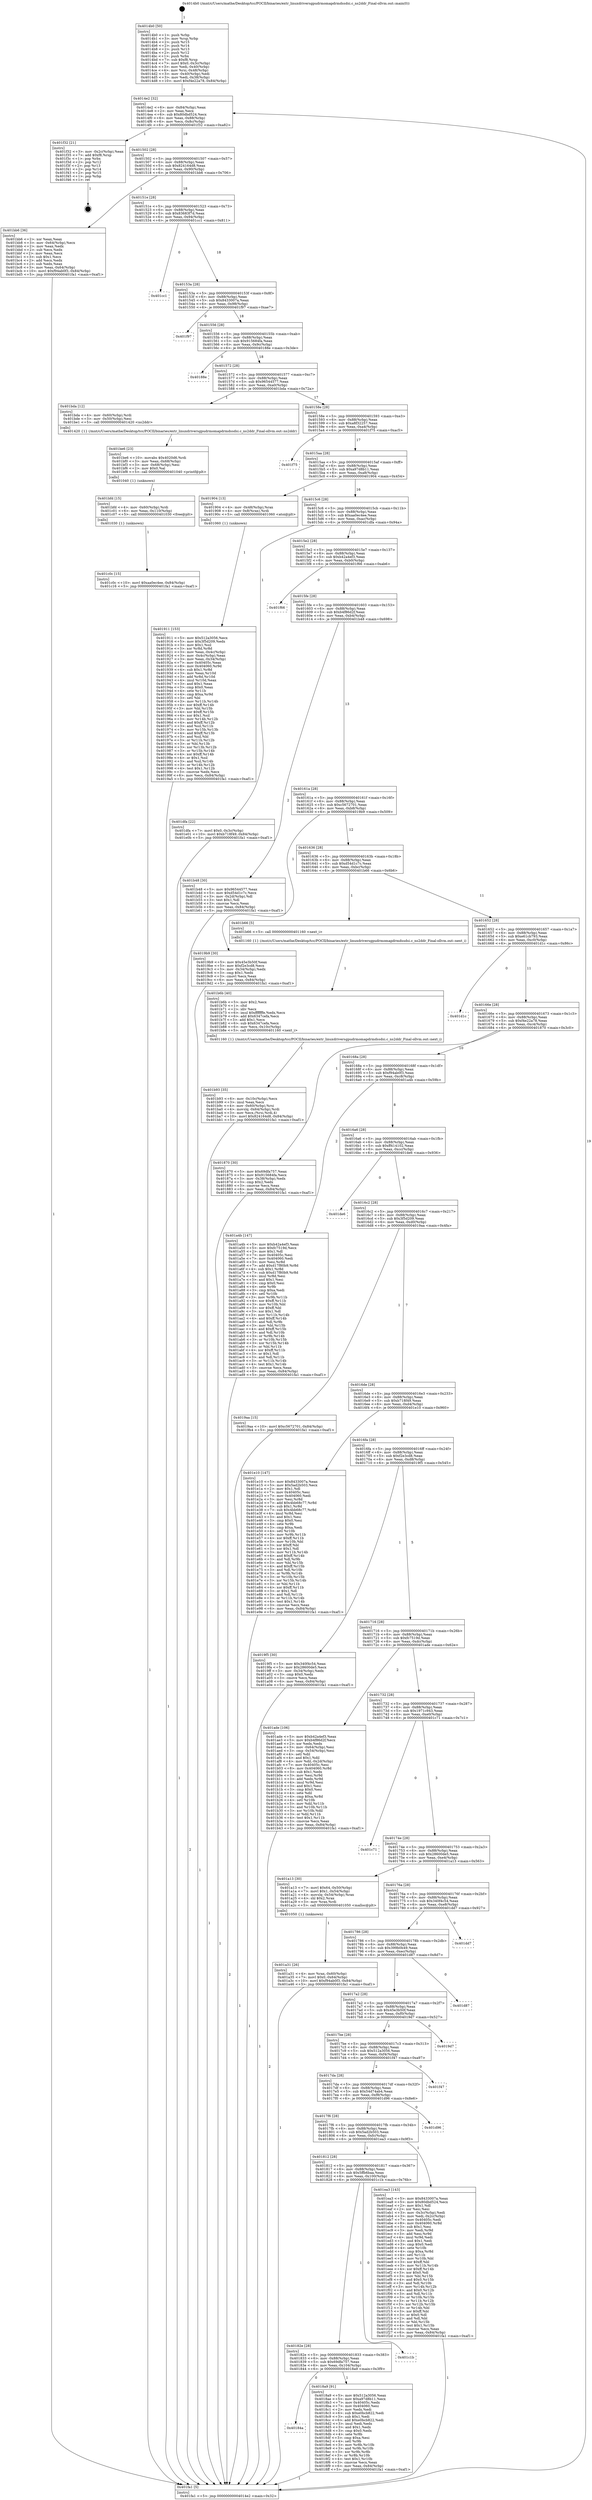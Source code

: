 digraph "0x4014b0" {
  label = "0x4014b0 (/mnt/c/Users/mathe/Desktop/tcc/POCII/binaries/extr_linuxdriversgpudrmomapdrmdssdsi.c_ns2ddr_Final-ollvm.out::main(0))"
  labelloc = "t"
  node[shape=record]

  Entry [label="",width=0.3,height=0.3,shape=circle,fillcolor=black,style=filled]
  "0x4014e2" [label="{
     0x4014e2 [32]\l
     | [instrs]\l
     &nbsp;&nbsp;0x4014e2 \<+6\>: mov -0x84(%rbp),%eax\l
     &nbsp;&nbsp;0x4014e8 \<+2\>: mov %eax,%ecx\l
     &nbsp;&nbsp;0x4014ea \<+6\>: sub $0x80dbd524,%ecx\l
     &nbsp;&nbsp;0x4014f0 \<+6\>: mov %eax,-0x88(%rbp)\l
     &nbsp;&nbsp;0x4014f6 \<+6\>: mov %ecx,-0x8c(%rbp)\l
     &nbsp;&nbsp;0x4014fc \<+6\>: je 0000000000401f32 \<main+0xa82\>\l
  }"]
  "0x401f32" [label="{
     0x401f32 [21]\l
     | [instrs]\l
     &nbsp;&nbsp;0x401f32 \<+3\>: mov -0x2c(%rbp),%eax\l
     &nbsp;&nbsp;0x401f35 \<+7\>: add $0xf8,%rsp\l
     &nbsp;&nbsp;0x401f3c \<+1\>: pop %rbx\l
     &nbsp;&nbsp;0x401f3d \<+2\>: pop %r12\l
     &nbsp;&nbsp;0x401f3f \<+2\>: pop %r13\l
     &nbsp;&nbsp;0x401f41 \<+2\>: pop %r14\l
     &nbsp;&nbsp;0x401f43 \<+2\>: pop %r15\l
     &nbsp;&nbsp;0x401f45 \<+1\>: pop %rbp\l
     &nbsp;&nbsp;0x401f46 \<+1\>: ret\l
  }"]
  "0x401502" [label="{
     0x401502 [28]\l
     | [instrs]\l
     &nbsp;&nbsp;0x401502 \<+5\>: jmp 0000000000401507 \<main+0x57\>\l
     &nbsp;&nbsp;0x401507 \<+6\>: mov -0x88(%rbp),%eax\l
     &nbsp;&nbsp;0x40150d \<+5\>: sub $0x824164d8,%eax\l
     &nbsp;&nbsp;0x401512 \<+6\>: mov %eax,-0x90(%rbp)\l
     &nbsp;&nbsp;0x401518 \<+6\>: je 0000000000401bb6 \<main+0x706\>\l
  }"]
  Exit [label="",width=0.3,height=0.3,shape=circle,fillcolor=black,style=filled,peripheries=2]
  "0x401bb6" [label="{
     0x401bb6 [36]\l
     | [instrs]\l
     &nbsp;&nbsp;0x401bb6 \<+2\>: xor %eax,%eax\l
     &nbsp;&nbsp;0x401bb8 \<+3\>: mov -0x64(%rbp),%ecx\l
     &nbsp;&nbsp;0x401bbb \<+2\>: mov %eax,%edx\l
     &nbsp;&nbsp;0x401bbd \<+2\>: sub %ecx,%edx\l
     &nbsp;&nbsp;0x401bbf \<+2\>: mov %eax,%ecx\l
     &nbsp;&nbsp;0x401bc1 \<+3\>: sub $0x1,%ecx\l
     &nbsp;&nbsp;0x401bc4 \<+2\>: add %ecx,%edx\l
     &nbsp;&nbsp;0x401bc6 \<+2\>: sub %edx,%eax\l
     &nbsp;&nbsp;0x401bc8 \<+3\>: mov %eax,-0x64(%rbp)\l
     &nbsp;&nbsp;0x401bcb \<+10\>: movl $0xf94ab0f3,-0x84(%rbp)\l
     &nbsp;&nbsp;0x401bd5 \<+5\>: jmp 0000000000401fa1 \<main+0xaf1\>\l
  }"]
  "0x40151e" [label="{
     0x40151e [28]\l
     | [instrs]\l
     &nbsp;&nbsp;0x40151e \<+5\>: jmp 0000000000401523 \<main+0x73\>\l
     &nbsp;&nbsp;0x401523 \<+6\>: mov -0x88(%rbp),%eax\l
     &nbsp;&nbsp;0x401529 \<+5\>: sub $0x83683f7d,%eax\l
     &nbsp;&nbsp;0x40152e \<+6\>: mov %eax,-0x94(%rbp)\l
     &nbsp;&nbsp;0x401534 \<+6\>: je 0000000000401cc1 \<main+0x811\>\l
  }"]
  "0x401c0c" [label="{
     0x401c0c [15]\l
     | [instrs]\l
     &nbsp;&nbsp;0x401c0c \<+10\>: movl $0xaa0ec4ee,-0x84(%rbp)\l
     &nbsp;&nbsp;0x401c16 \<+5\>: jmp 0000000000401fa1 \<main+0xaf1\>\l
  }"]
  "0x401cc1" [label="{
     0x401cc1\l
  }", style=dashed]
  "0x40153a" [label="{
     0x40153a [28]\l
     | [instrs]\l
     &nbsp;&nbsp;0x40153a \<+5\>: jmp 000000000040153f \<main+0x8f\>\l
     &nbsp;&nbsp;0x40153f \<+6\>: mov -0x88(%rbp),%eax\l
     &nbsp;&nbsp;0x401545 \<+5\>: sub $0x8433007a,%eax\l
     &nbsp;&nbsp;0x40154a \<+6\>: mov %eax,-0x98(%rbp)\l
     &nbsp;&nbsp;0x401550 \<+6\>: je 0000000000401f97 \<main+0xae7\>\l
  }"]
  "0x401bfd" [label="{
     0x401bfd [15]\l
     | [instrs]\l
     &nbsp;&nbsp;0x401bfd \<+4\>: mov -0x60(%rbp),%rdi\l
     &nbsp;&nbsp;0x401c01 \<+6\>: mov %eax,-0x110(%rbp)\l
     &nbsp;&nbsp;0x401c07 \<+5\>: call 0000000000401030 \<free@plt\>\l
     | [calls]\l
     &nbsp;&nbsp;0x401030 \{1\} (unknown)\l
  }"]
  "0x401f97" [label="{
     0x401f97\l
  }", style=dashed]
  "0x401556" [label="{
     0x401556 [28]\l
     | [instrs]\l
     &nbsp;&nbsp;0x401556 \<+5\>: jmp 000000000040155b \<main+0xab\>\l
     &nbsp;&nbsp;0x40155b \<+6\>: mov -0x88(%rbp),%eax\l
     &nbsp;&nbsp;0x401561 \<+5\>: sub $0x915684fa,%eax\l
     &nbsp;&nbsp;0x401566 \<+6\>: mov %eax,-0x9c(%rbp)\l
     &nbsp;&nbsp;0x40156c \<+6\>: je 000000000040188e \<main+0x3de\>\l
  }"]
  "0x401be6" [label="{
     0x401be6 [23]\l
     | [instrs]\l
     &nbsp;&nbsp;0x401be6 \<+10\>: movabs $0x4020d6,%rdi\l
     &nbsp;&nbsp;0x401bf0 \<+3\>: mov %eax,-0x68(%rbp)\l
     &nbsp;&nbsp;0x401bf3 \<+3\>: mov -0x68(%rbp),%esi\l
     &nbsp;&nbsp;0x401bf6 \<+2\>: mov $0x0,%al\l
     &nbsp;&nbsp;0x401bf8 \<+5\>: call 0000000000401040 \<printf@plt\>\l
     | [calls]\l
     &nbsp;&nbsp;0x401040 \{1\} (unknown)\l
  }"]
  "0x40188e" [label="{
     0x40188e\l
  }", style=dashed]
  "0x401572" [label="{
     0x401572 [28]\l
     | [instrs]\l
     &nbsp;&nbsp;0x401572 \<+5\>: jmp 0000000000401577 \<main+0xc7\>\l
     &nbsp;&nbsp;0x401577 \<+6\>: mov -0x88(%rbp),%eax\l
     &nbsp;&nbsp;0x40157d \<+5\>: sub $0x96544577,%eax\l
     &nbsp;&nbsp;0x401582 \<+6\>: mov %eax,-0xa0(%rbp)\l
     &nbsp;&nbsp;0x401588 \<+6\>: je 0000000000401bda \<main+0x72a\>\l
  }"]
  "0x401b93" [label="{
     0x401b93 [35]\l
     | [instrs]\l
     &nbsp;&nbsp;0x401b93 \<+6\>: mov -0x10c(%rbp),%ecx\l
     &nbsp;&nbsp;0x401b99 \<+3\>: imul %eax,%ecx\l
     &nbsp;&nbsp;0x401b9c \<+4\>: mov -0x60(%rbp),%rsi\l
     &nbsp;&nbsp;0x401ba0 \<+4\>: movslq -0x64(%rbp),%rdi\l
     &nbsp;&nbsp;0x401ba4 \<+3\>: mov %ecx,(%rsi,%rdi,4)\l
     &nbsp;&nbsp;0x401ba7 \<+10\>: movl $0x824164d8,-0x84(%rbp)\l
     &nbsp;&nbsp;0x401bb1 \<+5\>: jmp 0000000000401fa1 \<main+0xaf1\>\l
  }"]
  "0x401bda" [label="{
     0x401bda [12]\l
     | [instrs]\l
     &nbsp;&nbsp;0x401bda \<+4\>: mov -0x60(%rbp),%rdi\l
     &nbsp;&nbsp;0x401bde \<+3\>: mov -0x50(%rbp),%esi\l
     &nbsp;&nbsp;0x401be1 \<+5\>: call 0000000000401420 \<ns2ddr\>\l
     | [calls]\l
     &nbsp;&nbsp;0x401420 \{1\} (/mnt/c/Users/mathe/Desktop/tcc/POCII/binaries/extr_linuxdriversgpudrmomapdrmdssdsi.c_ns2ddr_Final-ollvm.out::ns2ddr)\l
  }"]
  "0x40158e" [label="{
     0x40158e [28]\l
     | [instrs]\l
     &nbsp;&nbsp;0x40158e \<+5\>: jmp 0000000000401593 \<main+0xe3\>\l
     &nbsp;&nbsp;0x401593 \<+6\>: mov -0x88(%rbp),%eax\l
     &nbsp;&nbsp;0x401599 \<+5\>: sub $0xa8f32257,%eax\l
     &nbsp;&nbsp;0x40159e \<+6\>: mov %eax,-0xa4(%rbp)\l
     &nbsp;&nbsp;0x4015a4 \<+6\>: je 0000000000401f75 \<main+0xac5\>\l
  }"]
  "0x401b6b" [label="{
     0x401b6b [40]\l
     | [instrs]\l
     &nbsp;&nbsp;0x401b6b \<+5\>: mov $0x2,%ecx\l
     &nbsp;&nbsp;0x401b70 \<+1\>: cltd\l
     &nbsp;&nbsp;0x401b71 \<+2\>: idiv %ecx\l
     &nbsp;&nbsp;0x401b73 \<+6\>: imul $0xfffffffe,%edx,%ecx\l
     &nbsp;&nbsp;0x401b79 \<+6\>: add $0x6347cefa,%ecx\l
     &nbsp;&nbsp;0x401b7f \<+3\>: add $0x1,%ecx\l
     &nbsp;&nbsp;0x401b82 \<+6\>: sub $0x6347cefa,%ecx\l
     &nbsp;&nbsp;0x401b88 \<+6\>: mov %ecx,-0x10c(%rbp)\l
     &nbsp;&nbsp;0x401b8e \<+5\>: call 0000000000401160 \<next_i\>\l
     | [calls]\l
     &nbsp;&nbsp;0x401160 \{1\} (/mnt/c/Users/mathe/Desktop/tcc/POCII/binaries/extr_linuxdriversgpudrmomapdrmdssdsi.c_ns2ddr_Final-ollvm.out::next_i)\l
  }"]
  "0x401f75" [label="{
     0x401f75\l
  }", style=dashed]
  "0x4015aa" [label="{
     0x4015aa [28]\l
     | [instrs]\l
     &nbsp;&nbsp;0x4015aa \<+5\>: jmp 00000000004015af \<main+0xff\>\l
     &nbsp;&nbsp;0x4015af \<+6\>: mov -0x88(%rbp),%eax\l
     &nbsp;&nbsp;0x4015b5 \<+5\>: sub $0xa97d8b11,%eax\l
     &nbsp;&nbsp;0x4015ba \<+6\>: mov %eax,-0xa8(%rbp)\l
     &nbsp;&nbsp;0x4015c0 \<+6\>: je 0000000000401904 \<main+0x454\>\l
  }"]
  "0x401a31" [label="{
     0x401a31 [26]\l
     | [instrs]\l
     &nbsp;&nbsp;0x401a31 \<+4\>: mov %rax,-0x60(%rbp)\l
     &nbsp;&nbsp;0x401a35 \<+7\>: movl $0x0,-0x64(%rbp)\l
     &nbsp;&nbsp;0x401a3c \<+10\>: movl $0xf94ab0f3,-0x84(%rbp)\l
     &nbsp;&nbsp;0x401a46 \<+5\>: jmp 0000000000401fa1 \<main+0xaf1\>\l
  }"]
  "0x401904" [label="{
     0x401904 [13]\l
     | [instrs]\l
     &nbsp;&nbsp;0x401904 \<+4\>: mov -0x48(%rbp),%rax\l
     &nbsp;&nbsp;0x401908 \<+4\>: mov 0x8(%rax),%rdi\l
     &nbsp;&nbsp;0x40190c \<+5\>: call 0000000000401060 \<atoi@plt\>\l
     | [calls]\l
     &nbsp;&nbsp;0x401060 \{1\} (unknown)\l
  }"]
  "0x4015c6" [label="{
     0x4015c6 [28]\l
     | [instrs]\l
     &nbsp;&nbsp;0x4015c6 \<+5\>: jmp 00000000004015cb \<main+0x11b\>\l
     &nbsp;&nbsp;0x4015cb \<+6\>: mov -0x88(%rbp),%eax\l
     &nbsp;&nbsp;0x4015d1 \<+5\>: sub $0xaa0ec4ee,%eax\l
     &nbsp;&nbsp;0x4015d6 \<+6\>: mov %eax,-0xac(%rbp)\l
     &nbsp;&nbsp;0x4015dc \<+6\>: je 0000000000401dfa \<main+0x94a\>\l
  }"]
  "0x401911" [label="{
     0x401911 [153]\l
     | [instrs]\l
     &nbsp;&nbsp;0x401911 \<+5\>: mov $0x512a3056,%ecx\l
     &nbsp;&nbsp;0x401916 \<+5\>: mov $0x3f5d209,%edx\l
     &nbsp;&nbsp;0x40191b \<+3\>: mov $0x1,%sil\l
     &nbsp;&nbsp;0x40191e \<+3\>: xor %r8d,%r8d\l
     &nbsp;&nbsp;0x401921 \<+3\>: mov %eax,-0x4c(%rbp)\l
     &nbsp;&nbsp;0x401924 \<+3\>: mov -0x4c(%rbp),%eax\l
     &nbsp;&nbsp;0x401927 \<+3\>: mov %eax,-0x34(%rbp)\l
     &nbsp;&nbsp;0x40192a \<+7\>: mov 0x40405c,%eax\l
     &nbsp;&nbsp;0x401931 \<+8\>: mov 0x404060,%r9d\l
     &nbsp;&nbsp;0x401939 \<+4\>: sub $0x1,%r8d\l
     &nbsp;&nbsp;0x40193d \<+3\>: mov %eax,%r10d\l
     &nbsp;&nbsp;0x401940 \<+3\>: add %r8d,%r10d\l
     &nbsp;&nbsp;0x401943 \<+4\>: imul %r10d,%eax\l
     &nbsp;&nbsp;0x401947 \<+3\>: and $0x1,%eax\l
     &nbsp;&nbsp;0x40194a \<+3\>: cmp $0x0,%eax\l
     &nbsp;&nbsp;0x40194d \<+4\>: sete %r11b\l
     &nbsp;&nbsp;0x401951 \<+4\>: cmp $0xa,%r9d\l
     &nbsp;&nbsp;0x401955 \<+3\>: setl %bl\l
     &nbsp;&nbsp;0x401958 \<+3\>: mov %r11b,%r14b\l
     &nbsp;&nbsp;0x40195b \<+4\>: xor $0xff,%r14b\l
     &nbsp;&nbsp;0x40195f \<+3\>: mov %bl,%r15b\l
     &nbsp;&nbsp;0x401962 \<+4\>: xor $0xff,%r15b\l
     &nbsp;&nbsp;0x401966 \<+4\>: xor $0x1,%sil\l
     &nbsp;&nbsp;0x40196a \<+3\>: mov %r14b,%r12b\l
     &nbsp;&nbsp;0x40196d \<+4\>: and $0xff,%r12b\l
     &nbsp;&nbsp;0x401971 \<+3\>: and %sil,%r11b\l
     &nbsp;&nbsp;0x401974 \<+3\>: mov %r15b,%r13b\l
     &nbsp;&nbsp;0x401977 \<+4\>: and $0xff,%r13b\l
     &nbsp;&nbsp;0x40197b \<+3\>: and %sil,%bl\l
     &nbsp;&nbsp;0x40197e \<+3\>: or %r11b,%r12b\l
     &nbsp;&nbsp;0x401981 \<+3\>: or %bl,%r13b\l
     &nbsp;&nbsp;0x401984 \<+3\>: xor %r13b,%r12b\l
     &nbsp;&nbsp;0x401987 \<+3\>: or %r15b,%r14b\l
     &nbsp;&nbsp;0x40198a \<+4\>: xor $0xff,%r14b\l
     &nbsp;&nbsp;0x40198e \<+4\>: or $0x1,%sil\l
     &nbsp;&nbsp;0x401992 \<+3\>: and %sil,%r14b\l
     &nbsp;&nbsp;0x401995 \<+3\>: or %r14b,%r12b\l
     &nbsp;&nbsp;0x401998 \<+4\>: test $0x1,%r12b\l
     &nbsp;&nbsp;0x40199c \<+3\>: cmovne %edx,%ecx\l
     &nbsp;&nbsp;0x40199f \<+6\>: mov %ecx,-0x84(%rbp)\l
     &nbsp;&nbsp;0x4019a5 \<+5\>: jmp 0000000000401fa1 \<main+0xaf1\>\l
  }"]
  "0x401dfa" [label="{
     0x401dfa [22]\l
     | [instrs]\l
     &nbsp;&nbsp;0x401dfa \<+7\>: movl $0x0,-0x3c(%rbp)\l
     &nbsp;&nbsp;0x401e01 \<+10\>: movl $0xb718f49,-0x84(%rbp)\l
     &nbsp;&nbsp;0x401e0b \<+5\>: jmp 0000000000401fa1 \<main+0xaf1\>\l
  }"]
  "0x4015e2" [label="{
     0x4015e2 [28]\l
     | [instrs]\l
     &nbsp;&nbsp;0x4015e2 \<+5\>: jmp 00000000004015e7 \<main+0x137\>\l
     &nbsp;&nbsp;0x4015e7 \<+6\>: mov -0x88(%rbp),%eax\l
     &nbsp;&nbsp;0x4015ed \<+5\>: sub $0xb42a4ef3,%eax\l
     &nbsp;&nbsp;0x4015f2 \<+6\>: mov %eax,-0xb0(%rbp)\l
     &nbsp;&nbsp;0x4015f8 \<+6\>: je 0000000000401f66 \<main+0xab6\>\l
  }"]
  "0x40184a" [label="{
     0x40184a\l
  }", style=dashed]
  "0x401f66" [label="{
     0x401f66\l
  }", style=dashed]
  "0x4015fe" [label="{
     0x4015fe [28]\l
     | [instrs]\l
     &nbsp;&nbsp;0x4015fe \<+5\>: jmp 0000000000401603 \<main+0x153\>\l
     &nbsp;&nbsp;0x401603 \<+6\>: mov -0x88(%rbp),%eax\l
     &nbsp;&nbsp;0x401609 \<+5\>: sub $0xb4f86d2f,%eax\l
     &nbsp;&nbsp;0x40160e \<+6\>: mov %eax,-0xb4(%rbp)\l
     &nbsp;&nbsp;0x401614 \<+6\>: je 0000000000401b48 \<main+0x698\>\l
  }"]
  "0x4018a9" [label="{
     0x4018a9 [91]\l
     | [instrs]\l
     &nbsp;&nbsp;0x4018a9 \<+5\>: mov $0x512a3056,%eax\l
     &nbsp;&nbsp;0x4018ae \<+5\>: mov $0xa97d8b11,%ecx\l
     &nbsp;&nbsp;0x4018b3 \<+7\>: mov 0x40405c,%edx\l
     &nbsp;&nbsp;0x4018ba \<+7\>: mov 0x404060,%esi\l
     &nbsp;&nbsp;0x4018c1 \<+2\>: mov %edx,%edi\l
     &nbsp;&nbsp;0x4018c3 \<+6\>: sub $0xe0bcb822,%edi\l
     &nbsp;&nbsp;0x4018c9 \<+3\>: sub $0x1,%edi\l
     &nbsp;&nbsp;0x4018cc \<+6\>: add $0xe0bcb822,%edi\l
     &nbsp;&nbsp;0x4018d2 \<+3\>: imul %edi,%edx\l
     &nbsp;&nbsp;0x4018d5 \<+3\>: and $0x1,%edx\l
     &nbsp;&nbsp;0x4018d8 \<+3\>: cmp $0x0,%edx\l
     &nbsp;&nbsp;0x4018db \<+4\>: sete %r8b\l
     &nbsp;&nbsp;0x4018df \<+3\>: cmp $0xa,%esi\l
     &nbsp;&nbsp;0x4018e2 \<+4\>: setl %r9b\l
     &nbsp;&nbsp;0x4018e6 \<+3\>: mov %r8b,%r10b\l
     &nbsp;&nbsp;0x4018e9 \<+3\>: and %r9b,%r10b\l
     &nbsp;&nbsp;0x4018ec \<+3\>: xor %r9b,%r8b\l
     &nbsp;&nbsp;0x4018ef \<+3\>: or %r8b,%r10b\l
     &nbsp;&nbsp;0x4018f2 \<+4\>: test $0x1,%r10b\l
     &nbsp;&nbsp;0x4018f6 \<+3\>: cmovne %ecx,%eax\l
     &nbsp;&nbsp;0x4018f9 \<+6\>: mov %eax,-0x84(%rbp)\l
     &nbsp;&nbsp;0x4018ff \<+5\>: jmp 0000000000401fa1 \<main+0xaf1\>\l
  }"]
  "0x401b48" [label="{
     0x401b48 [30]\l
     | [instrs]\l
     &nbsp;&nbsp;0x401b48 \<+5\>: mov $0x96544577,%eax\l
     &nbsp;&nbsp;0x401b4d \<+5\>: mov $0xd54d1c7c,%ecx\l
     &nbsp;&nbsp;0x401b52 \<+3\>: mov -0x2d(%rbp),%dl\l
     &nbsp;&nbsp;0x401b55 \<+3\>: test $0x1,%dl\l
     &nbsp;&nbsp;0x401b58 \<+3\>: cmovne %ecx,%eax\l
     &nbsp;&nbsp;0x401b5b \<+6\>: mov %eax,-0x84(%rbp)\l
     &nbsp;&nbsp;0x401b61 \<+5\>: jmp 0000000000401fa1 \<main+0xaf1\>\l
  }"]
  "0x40161a" [label="{
     0x40161a [28]\l
     | [instrs]\l
     &nbsp;&nbsp;0x40161a \<+5\>: jmp 000000000040161f \<main+0x16f\>\l
     &nbsp;&nbsp;0x40161f \<+6\>: mov -0x88(%rbp),%eax\l
     &nbsp;&nbsp;0x401625 \<+5\>: sub $0xc5672701,%eax\l
     &nbsp;&nbsp;0x40162a \<+6\>: mov %eax,-0xb8(%rbp)\l
     &nbsp;&nbsp;0x401630 \<+6\>: je 00000000004019b9 \<main+0x509\>\l
  }"]
  "0x40182e" [label="{
     0x40182e [28]\l
     | [instrs]\l
     &nbsp;&nbsp;0x40182e \<+5\>: jmp 0000000000401833 \<main+0x383\>\l
     &nbsp;&nbsp;0x401833 \<+6\>: mov -0x88(%rbp),%eax\l
     &nbsp;&nbsp;0x401839 \<+5\>: sub $0x69dfa757,%eax\l
     &nbsp;&nbsp;0x40183e \<+6\>: mov %eax,-0x104(%rbp)\l
     &nbsp;&nbsp;0x401844 \<+6\>: je 00000000004018a9 \<main+0x3f9\>\l
  }"]
  "0x4019b9" [label="{
     0x4019b9 [30]\l
     | [instrs]\l
     &nbsp;&nbsp;0x4019b9 \<+5\>: mov $0x45e3b50f,%eax\l
     &nbsp;&nbsp;0x4019be \<+5\>: mov $0xf2e3cd8,%ecx\l
     &nbsp;&nbsp;0x4019c3 \<+3\>: mov -0x34(%rbp),%edx\l
     &nbsp;&nbsp;0x4019c6 \<+3\>: cmp $0x1,%edx\l
     &nbsp;&nbsp;0x4019c9 \<+3\>: cmovl %ecx,%eax\l
     &nbsp;&nbsp;0x4019cc \<+6\>: mov %eax,-0x84(%rbp)\l
     &nbsp;&nbsp;0x4019d2 \<+5\>: jmp 0000000000401fa1 \<main+0xaf1\>\l
  }"]
  "0x401636" [label="{
     0x401636 [28]\l
     | [instrs]\l
     &nbsp;&nbsp;0x401636 \<+5\>: jmp 000000000040163b \<main+0x18b\>\l
     &nbsp;&nbsp;0x40163b \<+6\>: mov -0x88(%rbp),%eax\l
     &nbsp;&nbsp;0x401641 \<+5\>: sub $0xd54d1c7c,%eax\l
     &nbsp;&nbsp;0x401646 \<+6\>: mov %eax,-0xbc(%rbp)\l
     &nbsp;&nbsp;0x40164c \<+6\>: je 0000000000401b66 \<main+0x6b6\>\l
  }"]
  "0x401c1b" [label="{
     0x401c1b\l
  }", style=dashed]
  "0x401b66" [label="{
     0x401b66 [5]\l
     | [instrs]\l
     &nbsp;&nbsp;0x401b66 \<+5\>: call 0000000000401160 \<next_i\>\l
     | [calls]\l
     &nbsp;&nbsp;0x401160 \{1\} (/mnt/c/Users/mathe/Desktop/tcc/POCII/binaries/extr_linuxdriversgpudrmomapdrmdssdsi.c_ns2ddr_Final-ollvm.out::next_i)\l
  }"]
  "0x401652" [label="{
     0x401652 [28]\l
     | [instrs]\l
     &nbsp;&nbsp;0x401652 \<+5\>: jmp 0000000000401657 \<main+0x1a7\>\l
     &nbsp;&nbsp;0x401657 \<+6\>: mov -0x88(%rbp),%eax\l
     &nbsp;&nbsp;0x40165d \<+5\>: sub $0xe61cb793,%eax\l
     &nbsp;&nbsp;0x401662 \<+6\>: mov %eax,-0xc0(%rbp)\l
     &nbsp;&nbsp;0x401668 \<+6\>: je 0000000000401d1c \<main+0x86c\>\l
  }"]
  "0x401812" [label="{
     0x401812 [28]\l
     | [instrs]\l
     &nbsp;&nbsp;0x401812 \<+5\>: jmp 0000000000401817 \<main+0x367\>\l
     &nbsp;&nbsp;0x401817 \<+6\>: mov -0x88(%rbp),%eax\l
     &nbsp;&nbsp;0x40181d \<+5\>: sub $0x5ffb6baa,%eax\l
     &nbsp;&nbsp;0x401822 \<+6\>: mov %eax,-0x100(%rbp)\l
     &nbsp;&nbsp;0x401828 \<+6\>: je 0000000000401c1b \<main+0x76b\>\l
  }"]
  "0x401d1c" [label="{
     0x401d1c\l
  }", style=dashed]
  "0x40166e" [label="{
     0x40166e [28]\l
     | [instrs]\l
     &nbsp;&nbsp;0x40166e \<+5\>: jmp 0000000000401673 \<main+0x1c3\>\l
     &nbsp;&nbsp;0x401673 \<+6\>: mov -0x88(%rbp),%eax\l
     &nbsp;&nbsp;0x401679 \<+5\>: sub $0xf4e22a78,%eax\l
     &nbsp;&nbsp;0x40167e \<+6\>: mov %eax,-0xc4(%rbp)\l
     &nbsp;&nbsp;0x401684 \<+6\>: je 0000000000401870 \<main+0x3c0\>\l
  }"]
  "0x401ea3" [label="{
     0x401ea3 [143]\l
     | [instrs]\l
     &nbsp;&nbsp;0x401ea3 \<+5\>: mov $0x8433007a,%eax\l
     &nbsp;&nbsp;0x401ea8 \<+5\>: mov $0x80dbd524,%ecx\l
     &nbsp;&nbsp;0x401ead \<+2\>: mov $0x1,%dl\l
     &nbsp;&nbsp;0x401eaf \<+2\>: xor %esi,%esi\l
     &nbsp;&nbsp;0x401eb1 \<+3\>: mov -0x3c(%rbp),%edi\l
     &nbsp;&nbsp;0x401eb4 \<+3\>: mov %edi,-0x2c(%rbp)\l
     &nbsp;&nbsp;0x401eb7 \<+7\>: mov 0x40405c,%edi\l
     &nbsp;&nbsp;0x401ebe \<+8\>: mov 0x404060,%r8d\l
     &nbsp;&nbsp;0x401ec6 \<+3\>: sub $0x1,%esi\l
     &nbsp;&nbsp;0x401ec9 \<+3\>: mov %edi,%r9d\l
     &nbsp;&nbsp;0x401ecc \<+3\>: add %esi,%r9d\l
     &nbsp;&nbsp;0x401ecf \<+4\>: imul %r9d,%edi\l
     &nbsp;&nbsp;0x401ed3 \<+3\>: and $0x1,%edi\l
     &nbsp;&nbsp;0x401ed6 \<+3\>: cmp $0x0,%edi\l
     &nbsp;&nbsp;0x401ed9 \<+4\>: sete %r10b\l
     &nbsp;&nbsp;0x401edd \<+4\>: cmp $0xa,%r8d\l
     &nbsp;&nbsp;0x401ee1 \<+4\>: setl %r11b\l
     &nbsp;&nbsp;0x401ee5 \<+3\>: mov %r10b,%bl\l
     &nbsp;&nbsp;0x401ee8 \<+3\>: xor $0xff,%bl\l
     &nbsp;&nbsp;0x401eeb \<+3\>: mov %r11b,%r14b\l
     &nbsp;&nbsp;0x401eee \<+4\>: xor $0xff,%r14b\l
     &nbsp;&nbsp;0x401ef2 \<+3\>: xor $0x0,%dl\l
     &nbsp;&nbsp;0x401ef5 \<+3\>: mov %bl,%r15b\l
     &nbsp;&nbsp;0x401ef8 \<+4\>: and $0x0,%r15b\l
     &nbsp;&nbsp;0x401efc \<+3\>: and %dl,%r10b\l
     &nbsp;&nbsp;0x401eff \<+3\>: mov %r14b,%r12b\l
     &nbsp;&nbsp;0x401f02 \<+4\>: and $0x0,%r12b\l
     &nbsp;&nbsp;0x401f06 \<+3\>: and %dl,%r11b\l
     &nbsp;&nbsp;0x401f09 \<+3\>: or %r10b,%r15b\l
     &nbsp;&nbsp;0x401f0c \<+3\>: or %r11b,%r12b\l
     &nbsp;&nbsp;0x401f0f \<+3\>: xor %r12b,%r15b\l
     &nbsp;&nbsp;0x401f12 \<+3\>: or %r14b,%bl\l
     &nbsp;&nbsp;0x401f15 \<+3\>: xor $0xff,%bl\l
     &nbsp;&nbsp;0x401f18 \<+3\>: or $0x0,%dl\l
     &nbsp;&nbsp;0x401f1b \<+2\>: and %dl,%bl\l
     &nbsp;&nbsp;0x401f1d \<+3\>: or %bl,%r15b\l
     &nbsp;&nbsp;0x401f20 \<+4\>: test $0x1,%r15b\l
     &nbsp;&nbsp;0x401f24 \<+3\>: cmovne %ecx,%eax\l
     &nbsp;&nbsp;0x401f27 \<+6\>: mov %eax,-0x84(%rbp)\l
     &nbsp;&nbsp;0x401f2d \<+5\>: jmp 0000000000401fa1 \<main+0xaf1\>\l
  }"]
  "0x401870" [label="{
     0x401870 [30]\l
     | [instrs]\l
     &nbsp;&nbsp;0x401870 \<+5\>: mov $0x69dfa757,%eax\l
     &nbsp;&nbsp;0x401875 \<+5\>: mov $0x915684fa,%ecx\l
     &nbsp;&nbsp;0x40187a \<+3\>: mov -0x38(%rbp),%edx\l
     &nbsp;&nbsp;0x40187d \<+3\>: cmp $0x2,%edx\l
     &nbsp;&nbsp;0x401880 \<+3\>: cmovne %ecx,%eax\l
     &nbsp;&nbsp;0x401883 \<+6\>: mov %eax,-0x84(%rbp)\l
     &nbsp;&nbsp;0x401889 \<+5\>: jmp 0000000000401fa1 \<main+0xaf1\>\l
  }"]
  "0x40168a" [label="{
     0x40168a [28]\l
     | [instrs]\l
     &nbsp;&nbsp;0x40168a \<+5\>: jmp 000000000040168f \<main+0x1df\>\l
     &nbsp;&nbsp;0x40168f \<+6\>: mov -0x88(%rbp),%eax\l
     &nbsp;&nbsp;0x401695 \<+5\>: sub $0xf94ab0f3,%eax\l
     &nbsp;&nbsp;0x40169a \<+6\>: mov %eax,-0xc8(%rbp)\l
     &nbsp;&nbsp;0x4016a0 \<+6\>: je 0000000000401a4b \<main+0x59b\>\l
  }"]
  "0x401fa1" [label="{
     0x401fa1 [5]\l
     | [instrs]\l
     &nbsp;&nbsp;0x401fa1 \<+5\>: jmp 00000000004014e2 \<main+0x32\>\l
  }"]
  "0x4014b0" [label="{
     0x4014b0 [50]\l
     | [instrs]\l
     &nbsp;&nbsp;0x4014b0 \<+1\>: push %rbp\l
     &nbsp;&nbsp;0x4014b1 \<+3\>: mov %rsp,%rbp\l
     &nbsp;&nbsp;0x4014b4 \<+2\>: push %r15\l
     &nbsp;&nbsp;0x4014b6 \<+2\>: push %r14\l
     &nbsp;&nbsp;0x4014b8 \<+2\>: push %r13\l
     &nbsp;&nbsp;0x4014ba \<+2\>: push %r12\l
     &nbsp;&nbsp;0x4014bc \<+1\>: push %rbx\l
     &nbsp;&nbsp;0x4014bd \<+7\>: sub $0xf8,%rsp\l
     &nbsp;&nbsp;0x4014c4 \<+7\>: movl $0x0,-0x3c(%rbp)\l
     &nbsp;&nbsp;0x4014cb \<+3\>: mov %edi,-0x40(%rbp)\l
     &nbsp;&nbsp;0x4014ce \<+4\>: mov %rsi,-0x48(%rbp)\l
     &nbsp;&nbsp;0x4014d2 \<+3\>: mov -0x40(%rbp),%edi\l
     &nbsp;&nbsp;0x4014d5 \<+3\>: mov %edi,-0x38(%rbp)\l
     &nbsp;&nbsp;0x4014d8 \<+10\>: movl $0xf4e22a78,-0x84(%rbp)\l
  }"]
  "0x4017f6" [label="{
     0x4017f6 [28]\l
     | [instrs]\l
     &nbsp;&nbsp;0x4017f6 \<+5\>: jmp 00000000004017fb \<main+0x34b\>\l
     &nbsp;&nbsp;0x4017fb \<+6\>: mov -0x88(%rbp),%eax\l
     &nbsp;&nbsp;0x401801 \<+5\>: sub $0x5ad2b503,%eax\l
     &nbsp;&nbsp;0x401806 \<+6\>: mov %eax,-0xfc(%rbp)\l
     &nbsp;&nbsp;0x40180c \<+6\>: je 0000000000401ea3 \<main+0x9f3\>\l
  }"]
  "0x401a4b" [label="{
     0x401a4b [147]\l
     | [instrs]\l
     &nbsp;&nbsp;0x401a4b \<+5\>: mov $0xb42a4ef3,%eax\l
     &nbsp;&nbsp;0x401a50 \<+5\>: mov $0xfc7519d,%ecx\l
     &nbsp;&nbsp;0x401a55 \<+2\>: mov $0x1,%dl\l
     &nbsp;&nbsp;0x401a57 \<+7\>: mov 0x40405c,%esi\l
     &nbsp;&nbsp;0x401a5e \<+7\>: mov 0x404060,%edi\l
     &nbsp;&nbsp;0x401a65 \<+3\>: mov %esi,%r8d\l
     &nbsp;&nbsp;0x401a68 \<+7\>: add $0xd17f80b9,%r8d\l
     &nbsp;&nbsp;0x401a6f \<+4\>: sub $0x1,%r8d\l
     &nbsp;&nbsp;0x401a73 \<+7\>: sub $0xd17f80b9,%r8d\l
     &nbsp;&nbsp;0x401a7a \<+4\>: imul %r8d,%esi\l
     &nbsp;&nbsp;0x401a7e \<+3\>: and $0x1,%esi\l
     &nbsp;&nbsp;0x401a81 \<+3\>: cmp $0x0,%esi\l
     &nbsp;&nbsp;0x401a84 \<+4\>: sete %r9b\l
     &nbsp;&nbsp;0x401a88 \<+3\>: cmp $0xa,%edi\l
     &nbsp;&nbsp;0x401a8b \<+4\>: setl %r10b\l
     &nbsp;&nbsp;0x401a8f \<+3\>: mov %r9b,%r11b\l
     &nbsp;&nbsp;0x401a92 \<+4\>: xor $0xff,%r11b\l
     &nbsp;&nbsp;0x401a96 \<+3\>: mov %r10b,%bl\l
     &nbsp;&nbsp;0x401a99 \<+3\>: xor $0xff,%bl\l
     &nbsp;&nbsp;0x401a9c \<+3\>: xor $0x1,%dl\l
     &nbsp;&nbsp;0x401a9f \<+3\>: mov %r11b,%r14b\l
     &nbsp;&nbsp;0x401aa2 \<+4\>: and $0xff,%r14b\l
     &nbsp;&nbsp;0x401aa6 \<+3\>: and %dl,%r9b\l
     &nbsp;&nbsp;0x401aa9 \<+3\>: mov %bl,%r15b\l
     &nbsp;&nbsp;0x401aac \<+4\>: and $0xff,%r15b\l
     &nbsp;&nbsp;0x401ab0 \<+3\>: and %dl,%r10b\l
     &nbsp;&nbsp;0x401ab3 \<+3\>: or %r9b,%r14b\l
     &nbsp;&nbsp;0x401ab6 \<+3\>: or %r10b,%r15b\l
     &nbsp;&nbsp;0x401ab9 \<+3\>: xor %r15b,%r14b\l
     &nbsp;&nbsp;0x401abc \<+3\>: or %bl,%r11b\l
     &nbsp;&nbsp;0x401abf \<+4\>: xor $0xff,%r11b\l
     &nbsp;&nbsp;0x401ac3 \<+3\>: or $0x1,%dl\l
     &nbsp;&nbsp;0x401ac6 \<+3\>: and %dl,%r11b\l
     &nbsp;&nbsp;0x401ac9 \<+3\>: or %r11b,%r14b\l
     &nbsp;&nbsp;0x401acc \<+4\>: test $0x1,%r14b\l
     &nbsp;&nbsp;0x401ad0 \<+3\>: cmovne %ecx,%eax\l
     &nbsp;&nbsp;0x401ad3 \<+6\>: mov %eax,-0x84(%rbp)\l
     &nbsp;&nbsp;0x401ad9 \<+5\>: jmp 0000000000401fa1 \<main+0xaf1\>\l
  }"]
  "0x4016a6" [label="{
     0x4016a6 [28]\l
     | [instrs]\l
     &nbsp;&nbsp;0x4016a6 \<+5\>: jmp 00000000004016ab \<main+0x1fb\>\l
     &nbsp;&nbsp;0x4016ab \<+6\>: mov -0x88(%rbp),%eax\l
     &nbsp;&nbsp;0x4016b1 \<+5\>: sub $0xff414102,%eax\l
     &nbsp;&nbsp;0x4016b6 \<+6\>: mov %eax,-0xcc(%rbp)\l
     &nbsp;&nbsp;0x4016bc \<+6\>: je 0000000000401de6 \<main+0x936\>\l
  }"]
  "0x401d96" [label="{
     0x401d96\l
  }", style=dashed]
  "0x401de6" [label="{
     0x401de6\l
  }", style=dashed]
  "0x4016c2" [label="{
     0x4016c2 [28]\l
     | [instrs]\l
     &nbsp;&nbsp;0x4016c2 \<+5\>: jmp 00000000004016c7 \<main+0x217\>\l
     &nbsp;&nbsp;0x4016c7 \<+6\>: mov -0x88(%rbp),%eax\l
     &nbsp;&nbsp;0x4016cd \<+5\>: sub $0x3f5d209,%eax\l
     &nbsp;&nbsp;0x4016d2 \<+6\>: mov %eax,-0xd0(%rbp)\l
     &nbsp;&nbsp;0x4016d8 \<+6\>: je 00000000004019aa \<main+0x4fa\>\l
  }"]
  "0x4017da" [label="{
     0x4017da [28]\l
     | [instrs]\l
     &nbsp;&nbsp;0x4017da \<+5\>: jmp 00000000004017df \<main+0x32f\>\l
     &nbsp;&nbsp;0x4017df \<+6\>: mov -0x88(%rbp),%eax\l
     &nbsp;&nbsp;0x4017e5 \<+5\>: sub $0x54d74ab4,%eax\l
     &nbsp;&nbsp;0x4017ea \<+6\>: mov %eax,-0xf8(%rbp)\l
     &nbsp;&nbsp;0x4017f0 \<+6\>: je 0000000000401d96 \<main+0x8e6\>\l
  }"]
  "0x4019aa" [label="{
     0x4019aa [15]\l
     | [instrs]\l
     &nbsp;&nbsp;0x4019aa \<+10\>: movl $0xc5672701,-0x84(%rbp)\l
     &nbsp;&nbsp;0x4019b4 \<+5\>: jmp 0000000000401fa1 \<main+0xaf1\>\l
  }"]
  "0x4016de" [label="{
     0x4016de [28]\l
     | [instrs]\l
     &nbsp;&nbsp;0x4016de \<+5\>: jmp 00000000004016e3 \<main+0x233\>\l
     &nbsp;&nbsp;0x4016e3 \<+6\>: mov -0x88(%rbp),%eax\l
     &nbsp;&nbsp;0x4016e9 \<+5\>: sub $0xb718f49,%eax\l
     &nbsp;&nbsp;0x4016ee \<+6\>: mov %eax,-0xd4(%rbp)\l
     &nbsp;&nbsp;0x4016f4 \<+6\>: je 0000000000401e10 \<main+0x960\>\l
  }"]
  "0x401f47" [label="{
     0x401f47\l
  }", style=dashed]
  "0x401e10" [label="{
     0x401e10 [147]\l
     | [instrs]\l
     &nbsp;&nbsp;0x401e10 \<+5\>: mov $0x8433007a,%eax\l
     &nbsp;&nbsp;0x401e15 \<+5\>: mov $0x5ad2b503,%ecx\l
     &nbsp;&nbsp;0x401e1a \<+2\>: mov $0x1,%dl\l
     &nbsp;&nbsp;0x401e1c \<+7\>: mov 0x40405c,%esi\l
     &nbsp;&nbsp;0x401e23 \<+7\>: mov 0x404060,%edi\l
     &nbsp;&nbsp;0x401e2a \<+3\>: mov %esi,%r8d\l
     &nbsp;&nbsp;0x401e2d \<+7\>: add $0x4bb68c77,%r8d\l
     &nbsp;&nbsp;0x401e34 \<+4\>: sub $0x1,%r8d\l
     &nbsp;&nbsp;0x401e38 \<+7\>: sub $0x4bb68c77,%r8d\l
     &nbsp;&nbsp;0x401e3f \<+4\>: imul %r8d,%esi\l
     &nbsp;&nbsp;0x401e43 \<+3\>: and $0x1,%esi\l
     &nbsp;&nbsp;0x401e46 \<+3\>: cmp $0x0,%esi\l
     &nbsp;&nbsp;0x401e49 \<+4\>: sete %r9b\l
     &nbsp;&nbsp;0x401e4d \<+3\>: cmp $0xa,%edi\l
     &nbsp;&nbsp;0x401e50 \<+4\>: setl %r10b\l
     &nbsp;&nbsp;0x401e54 \<+3\>: mov %r9b,%r11b\l
     &nbsp;&nbsp;0x401e57 \<+4\>: xor $0xff,%r11b\l
     &nbsp;&nbsp;0x401e5b \<+3\>: mov %r10b,%bl\l
     &nbsp;&nbsp;0x401e5e \<+3\>: xor $0xff,%bl\l
     &nbsp;&nbsp;0x401e61 \<+3\>: xor $0x1,%dl\l
     &nbsp;&nbsp;0x401e64 \<+3\>: mov %r11b,%r14b\l
     &nbsp;&nbsp;0x401e67 \<+4\>: and $0xff,%r14b\l
     &nbsp;&nbsp;0x401e6b \<+3\>: and %dl,%r9b\l
     &nbsp;&nbsp;0x401e6e \<+3\>: mov %bl,%r15b\l
     &nbsp;&nbsp;0x401e71 \<+4\>: and $0xff,%r15b\l
     &nbsp;&nbsp;0x401e75 \<+3\>: and %dl,%r10b\l
     &nbsp;&nbsp;0x401e78 \<+3\>: or %r9b,%r14b\l
     &nbsp;&nbsp;0x401e7b \<+3\>: or %r10b,%r15b\l
     &nbsp;&nbsp;0x401e7e \<+3\>: xor %r15b,%r14b\l
     &nbsp;&nbsp;0x401e81 \<+3\>: or %bl,%r11b\l
     &nbsp;&nbsp;0x401e84 \<+4\>: xor $0xff,%r11b\l
     &nbsp;&nbsp;0x401e88 \<+3\>: or $0x1,%dl\l
     &nbsp;&nbsp;0x401e8b \<+3\>: and %dl,%r11b\l
     &nbsp;&nbsp;0x401e8e \<+3\>: or %r11b,%r14b\l
     &nbsp;&nbsp;0x401e91 \<+4\>: test $0x1,%r14b\l
     &nbsp;&nbsp;0x401e95 \<+3\>: cmovne %ecx,%eax\l
     &nbsp;&nbsp;0x401e98 \<+6\>: mov %eax,-0x84(%rbp)\l
     &nbsp;&nbsp;0x401e9e \<+5\>: jmp 0000000000401fa1 \<main+0xaf1\>\l
  }"]
  "0x4016fa" [label="{
     0x4016fa [28]\l
     | [instrs]\l
     &nbsp;&nbsp;0x4016fa \<+5\>: jmp 00000000004016ff \<main+0x24f\>\l
     &nbsp;&nbsp;0x4016ff \<+6\>: mov -0x88(%rbp),%eax\l
     &nbsp;&nbsp;0x401705 \<+5\>: sub $0xf2e3cd8,%eax\l
     &nbsp;&nbsp;0x40170a \<+6\>: mov %eax,-0xd8(%rbp)\l
     &nbsp;&nbsp;0x401710 \<+6\>: je 00000000004019f5 \<main+0x545\>\l
  }"]
  "0x4017be" [label="{
     0x4017be [28]\l
     | [instrs]\l
     &nbsp;&nbsp;0x4017be \<+5\>: jmp 00000000004017c3 \<main+0x313\>\l
     &nbsp;&nbsp;0x4017c3 \<+6\>: mov -0x88(%rbp),%eax\l
     &nbsp;&nbsp;0x4017c9 \<+5\>: sub $0x512a3056,%eax\l
     &nbsp;&nbsp;0x4017ce \<+6\>: mov %eax,-0xf4(%rbp)\l
     &nbsp;&nbsp;0x4017d4 \<+6\>: je 0000000000401f47 \<main+0xa97\>\l
  }"]
  "0x4019f5" [label="{
     0x4019f5 [30]\l
     | [instrs]\l
     &nbsp;&nbsp;0x4019f5 \<+5\>: mov $0x340f4c54,%eax\l
     &nbsp;&nbsp;0x4019fa \<+5\>: mov $0x28600de5,%ecx\l
     &nbsp;&nbsp;0x4019ff \<+3\>: mov -0x34(%rbp),%edx\l
     &nbsp;&nbsp;0x401a02 \<+3\>: cmp $0x0,%edx\l
     &nbsp;&nbsp;0x401a05 \<+3\>: cmove %ecx,%eax\l
     &nbsp;&nbsp;0x401a08 \<+6\>: mov %eax,-0x84(%rbp)\l
     &nbsp;&nbsp;0x401a0e \<+5\>: jmp 0000000000401fa1 \<main+0xaf1\>\l
  }"]
  "0x401716" [label="{
     0x401716 [28]\l
     | [instrs]\l
     &nbsp;&nbsp;0x401716 \<+5\>: jmp 000000000040171b \<main+0x26b\>\l
     &nbsp;&nbsp;0x40171b \<+6\>: mov -0x88(%rbp),%eax\l
     &nbsp;&nbsp;0x401721 \<+5\>: sub $0xfc7519d,%eax\l
     &nbsp;&nbsp;0x401726 \<+6\>: mov %eax,-0xdc(%rbp)\l
     &nbsp;&nbsp;0x40172c \<+6\>: je 0000000000401ade \<main+0x62e\>\l
  }"]
  "0x4019d7" [label="{
     0x4019d7\l
  }", style=dashed]
  "0x401ade" [label="{
     0x401ade [106]\l
     | [instrs]\l
     &nbsp;&nbsp;0x401ade \<+5\>: mov $0xb42a4ef3,%eax\l
     &nbsp;&nbsp;0x401ae3 \<+5\>: mov $0xb4f86d2f,%ecx\l
     &nbsp;&nbsp;0x401ae8 \<+2\>: xor %edx,%edx\l
     &nbsp;&nbsp;0x401aea \<+3\>: mov -0x64(%rbp),%esi\l
     &nbsp;&nbsp;0x401aed \<+3\>: cmp -0x54(%rbp),%esi\l
     &nbsp;&nbsp;0x401af0 \<+4\>: setl %dil\l
     &nbsp;&nbsp;0x401af4 \<+4\>: and $0x1,%dil\l
     &nbsp;&nbsp;0x401af8 \<+4\>: mov %dil,-0x2d(%rbp)\l
     &nbsp;&nbsp;0x401afc \<+7\>: mov 0x40405c,%esi\l
     &nbsp;&nbsp;0x401b03 \<+8\>: mov 0x404060,%r8d\l
     &nbsp;&nbsp;0x401b0b \<+3\>: sub $0x1,%edx\l
     &nbsp;&nbsp;0x401b0e \<+3\>: mov %esi,%r9d\l
     &nbsp;&nbsp;0x401b11 \<+3\>: add %edx,%r9d\l
     &nbsp;&nbsp;0x401b14 \<+4\>: imul %r9d,%esi\l
     &nbsp;&nbsp;0x401b18 \<+3\>: and $0x1,%esi\l
     &nbsp;&nbsp;0x401b1b \<+3\>: cmp $0x0,%esi\l
     &nbsp;&nbsp;0x401b1e \<+4\>: sete %dil\l
     &nbsp;&nbsp;0x401b22 \<+4\>: cmp $0xa,%r8d\l
     &nbsp;&nbsp;0x401b26 \<+4\>: setl %r10b\l
     &nbsp;&nbsp;0x401b2a \<+3\>: mov %dil,%r11b\l
     &nbsp;&nbsp;0x401b2d \<+3\>: and %r10b,%r11b\l
     &nbsp;&nbsp;0x401b30 \<+3\>: xor %r10b,%dil\l
     &nbsp;&nbsp;0x401b33 \<+3\>: or %dil,%r11b\l
     &nbsp;&nbsp;0x401b36 \<+4\>: test $0x1,%r11b\l
     &nbsp;&nbsp;0x401b3a \<+3\>: cmovne %ecx,%eax\l
     &nbsp;&nbsp;0x401b3d \<+6\>: mov %eax,-0x84(%rbp)\l
     &nbsp;&nbsp;0x401b43 \<+5\>: jmp 0000000000401fa1 \<main+0xaf1\>\l
  }"]
  "0x401732" [label="{
     0x401732 [28]\l
     | [instrs]\l
     &nbsp;&nbsp;0x401732 \<+5\>: jmp 0000000000401737 \<main+0x287\>\l
     &nbsp;&nbsp;0x401737 \<+6\>: mov -0x88(%rbp),%eax\l
     &nbsp;&nbsp;0x40173d \<+5\>: sub $0x1971c943,%eax\l
     &nbsp;&nbsp;0x401742 \<+6\>: mov %eax,-0xe0(%rbp)\l
     &nbsp;&nbsp;0x401748 \<+6\>: je 0000000000401c71 \<main+0x7c1\>\l
  }"]
  "0x4017a2" [label="{
     0x4017a2 [28]\l
     | [instrs]\l
     &nbsp;&nbsp;0x4017a2 \<+5\>: jmp 00000000004017a7 \<main+0x2f7\>\l
     &nbsp;&nbsp;0x4017a7 \<+6\>: mov -0x88(%rbp),%eax\l
     &nbsp;&nbsp;0x4017ad \<+5\>: sub $0x45e3b50f,%eax\l
     &nbsp;&nbsp;0x4017b2 \<+6\>: mov %eax,-0xf0(%rbp)\l
     &nbsp;&nbsp;0x4017b8 \<+6\>: je 00000000004019d7 \<main+0x527\>\l
  }"]
  "0x401c71" [label="{
     0x401c71\l
  }", style=dashed]
  "0x40174e" [label="{
     0x40174e [28]\l
     | [instrs]\l
     &nbsp;&nbsp;0x40174e \<+5\>: jmp 0000000000401753 \<main+0x2a3\>\l
     &nbsp;&nbsp;0x401753 \<+6\>: mov -0x88(%rbp),%eax\l
     &nbsp;&nbsp;0x401759 \<+5\>: sub $0x28600de5,%eax\l
     &nbsp;&nbsp;0x40175e \<+6\>: mov %eax,-0xe4(%rbp)\l
     &nbsp;&nbsp;0x401764 \<+6\>: je 0000000000401a13 \<main+0x563\>\l
  }"]
  "0x401d87" [label="{
     0x401d87\l
  }", style=dashed]
  "0x401a13" [label="{
     0x401a13 [30]\l
     | [instrs]\l
     &nbsp;&nbsp;0x401a13 \<+7\>: movl $0x64,-0x50(%rbp)\l
     &nbsp;&nbsp;0x401a1a \<+7\>: movl $0x1,-0x54(%rbp)\l
     &nbsp;&nbsp;0x401a21 \<+4\>: movslq -0x54(%rbp),%rax\l
     &nbsp;&nbsp;0x401a25 \<+4\>: shl $0x2,%rax\l
     &nbsp;&nbsp;0x401a29 \<+3\>: mov %rax,%rdi\l
     &nbsp;&nbsp;0x401a2c \<+5\>: call 0000000000401050 \<malloc@plt\>\l
     | [calls]\l
     &nbsp;&nbsp;0x401050 \{1\} (unknown)\l
  }"]
  "0x40176a" [label="{
     0x40176a [28]\l
     | [instrs]\l
     &nbsp;&nbsp;0x40176a \<+5\>: jmp 000000000040176f \<main+0x2bf\>\l
     &nbsp;&nbsp;0x40176f \<+6\>: mov -0x88(%rbp),%eax\l
     &nbsp;&nbsp;0x401775 \<+5\>: sub $0x340f4c54,%eax\l
     &nbsp;&nbsp;0x40177a \<+6\>: mov %eax,-0xe8(%rbp)\l
     &nbsp;&nbsp;0x401780 \<+6\>: je 0000000000401dd7 \<main+0x927\>\l
  }"]
  "0x401786" [label="{
     0x401786 [28]\l
     | [instrs]\l
     &nbsp;&nbsp;0x401786 \<+5\>: jmp 000000000040178b \<main+0x2db\>\l
     &nbsp;&nbsp;0x40178b \<+6\>: mov -0x88(%rbp),%eax\l
     &nbsp;&nbsp;0x401791 \<+5\>: sub $0x399b0b49,%eax\l
     &nbsp;&nbsp;0x401796 \<+6\>: mov %eax,-0xec(%rbp)\l
     &nbsp;&nbsp;0x40179c \<+6\>: je 0000000000401d87 \<main+0x8d7\>\l
  }"]
  "0x401dd7" [label="{
     0x401dd7\l
  }", style=dashed]
  Entry -> "0x4014b0" [label=" 1"]
  "0x4014e2" -> "0x401f32" [label=" 1"]
  "0x4014e2" -> "0x401502" [label=" 19"]
  "0x401f32" -> Exit [label=" 1"]
  "0x401502" -> "0x401bb6" [label=" 1"]
  "0x401502" -> "0x40151e" [label=" 18"]
  "0x401ea3" -> "0x401fa1" [label=" 1"]
  "0x40151e" -> "0x401cc1" [label=" 0"]
  "0x40151e" -> "0x40153a" [label=" 18"]
  "0x401e10" -> "0x401fa1" [label=" 1"]
  "0x40153a" -> "0x401f97" [label=" 0"]
  "0x40153a" -> "0x401556" [label=" 18"]
  "0x401dfa" -> "0x401fa1" [label=" 1"]
  "0x401556" -> "0x40188e" [label=" 0"]
  "0x401556" -> "0x401572" [label=" 18"]
  "0x401c0c" -> "0x401fa1" [label=" 1"]
  "0x401572" -> "0x401bda" [label=" 1"]
  "0x401572" -> "0x40158e" [label=" 17"]
  "0x401bfd" -> "0x401c0c" [label=" 1"]
  "0x40158e" -> "0x401f75" [label=" 0"]
  "0x40158e" -> "0x4015aa" [label=" 17"]
  "0x401be6" -> "0x401bfd" [label=" 1"]
  "0x4015aa" -> "0x401904" [label=" 1"]
  "0x4015aa" -> "0x4015c6" [label=" 16"]
  "0x401bda" -> "0x401be6" [label=" 1"]
  "0x4015c6" -> "0x401dfa" [label=" 1"]
  "0x4015c6" -> "0x4015e2" [label=" 15"]
  "0x401bb6" -> "0x401fa1" [label=" 1"]
  "0x4015e2" -> "0x401f66" [label=" 0"]
  "0x4015e2" -> "0x4015fe" [label=" 15"]
  "0x401b93" -> "0x401fa1" [label=" 1"]
  "0x4015fe" -> "0x401b48" [label=" 2"]
  "0x4015fe" -> "0x40161a" [label=" 13"]
  "0x401b6b" -> "0x401b93" [label=" 1"]
  "0x40161a" -> "0x4019b9" [label=" 1"]
  "0x40161a" -> "0x401636" [label=" 12"]
  "0x401b48" -> "0x401fa1" [label=" 2"]
  "0x401636" -> "0x401b66" [label=" 1"]
  "0x401636" -> "0x401652" [label=" 11"]
  "0x401ade" -> "0x401fa1" [label=" 2"]
  "0x401652" -> "0x401d1c" [label=" 0"]
  "0x401652" -> "0x40166e" [label=" 11"]
  "0x401a31" -> "0x401fa1" [label=" 1"]
  "0x40166e" -> "0x401870" [label=" 1"]
  "0x40166e" -> "0x40168a" [label=" 10"]
  "0x401870" -> "0x401fa1" [label=" 1"]
  "0x4014b0" -> "0x4014e2" [label=" 1"]
  "0x401fa1" -> "0x4014e2" [label=" 19"]
  "0x401a13" -> "0x401a31" [label=" 1"]
  "0x40168a" -> "0x401a4b" [label=" 2"]
  "0x40168a" -> "0x4016a6" [label=" 8"]
  "0x4019b9" -> "0x401fa1" [label=" 1"]
  "0x4016a6" -> "0x401de6" [label=" 0"]
  "0x4016a6" -> "0x4016c2" [label=" 8"]
  "0x4019aa" -> "0x401fa1" [label=" 1"]
  "0x4016c2" -> "0x4019aa" [label=" 1"]
  "0x4016c2" -> "0x4016de" [label=" 7"]
  "0x401904" -> "0x401911" [label=" 1"]
  "0x4016de" -> "0x401e10" [label=" 1"]
  "0x4016de" -> "0x4016fa" [label=" 6"]
  "0x4018a9" -> "0x401fa1" [label=" 1"]
  "0x4016fa" -> "0x4019f5" [label=" 1"]
  "0x4016fa" -> "0x401716" [label=" 5"]
  "0x40182e" -> "0x4018a9" [label=" 1"]
  "0x401716" -> "0x401ade" [label=" 2"]
  "0x401716" -> "0x401732" [label=" 3"]
  "0x401b66" -> "0x401b6b" [label=" 1"]
  "0x401732" -> "0x401c71" [label=" 0"]
  "0x401732" -> "0x40174e" [label=" 3"]
  "0x401812" -> "0x401c1b" [label=" 0"]
  "0x40174e" -> "0x401a13" [label=" 1"]
  "0x40174e" -> "0x40176a" [label=" 2"]
  "0x401a4b" -> "0x401fa1" [label=" 2"]
  "0x40176a" -> "0x401dd7" [label=" 0"]
  "0x40176a" -> "0x401786" [label=" 2"]
  "0x4017f6" -> "0x401812" [label=" 1"]
  "0x401786" -> "0x401d87" [label=" 0"]
  "0x401786" -> "0x4017a2" [label=" 2"]
  "0x401812" -> "0x40182e" [label=" 1"]
  "0x4017a2" -> "0x4019d7" [label=" 0"]
  "0x4017a2" -> "0x4017be" [label=" 2"]
  "0x40182e" -> "0x40184a" [label=" 0"]
  "0x4017be" -> "0x401f47" [label=" 0"]
  "0x4017be" -> "0x4017da" [label=" 2"]
  "0x401911" -> "0x401fa1" [label=" 1"]
  "0x4017da" -> "0x401d96" [label=" 0"]
  "0x4017da" -> "0x4017f6" [label=" 2"]
  "0x4019f5" -> "0x401fa1" [label=" 1"]
  "0x4017f6" -> "0x401ea3" [label=" 1"]
}
